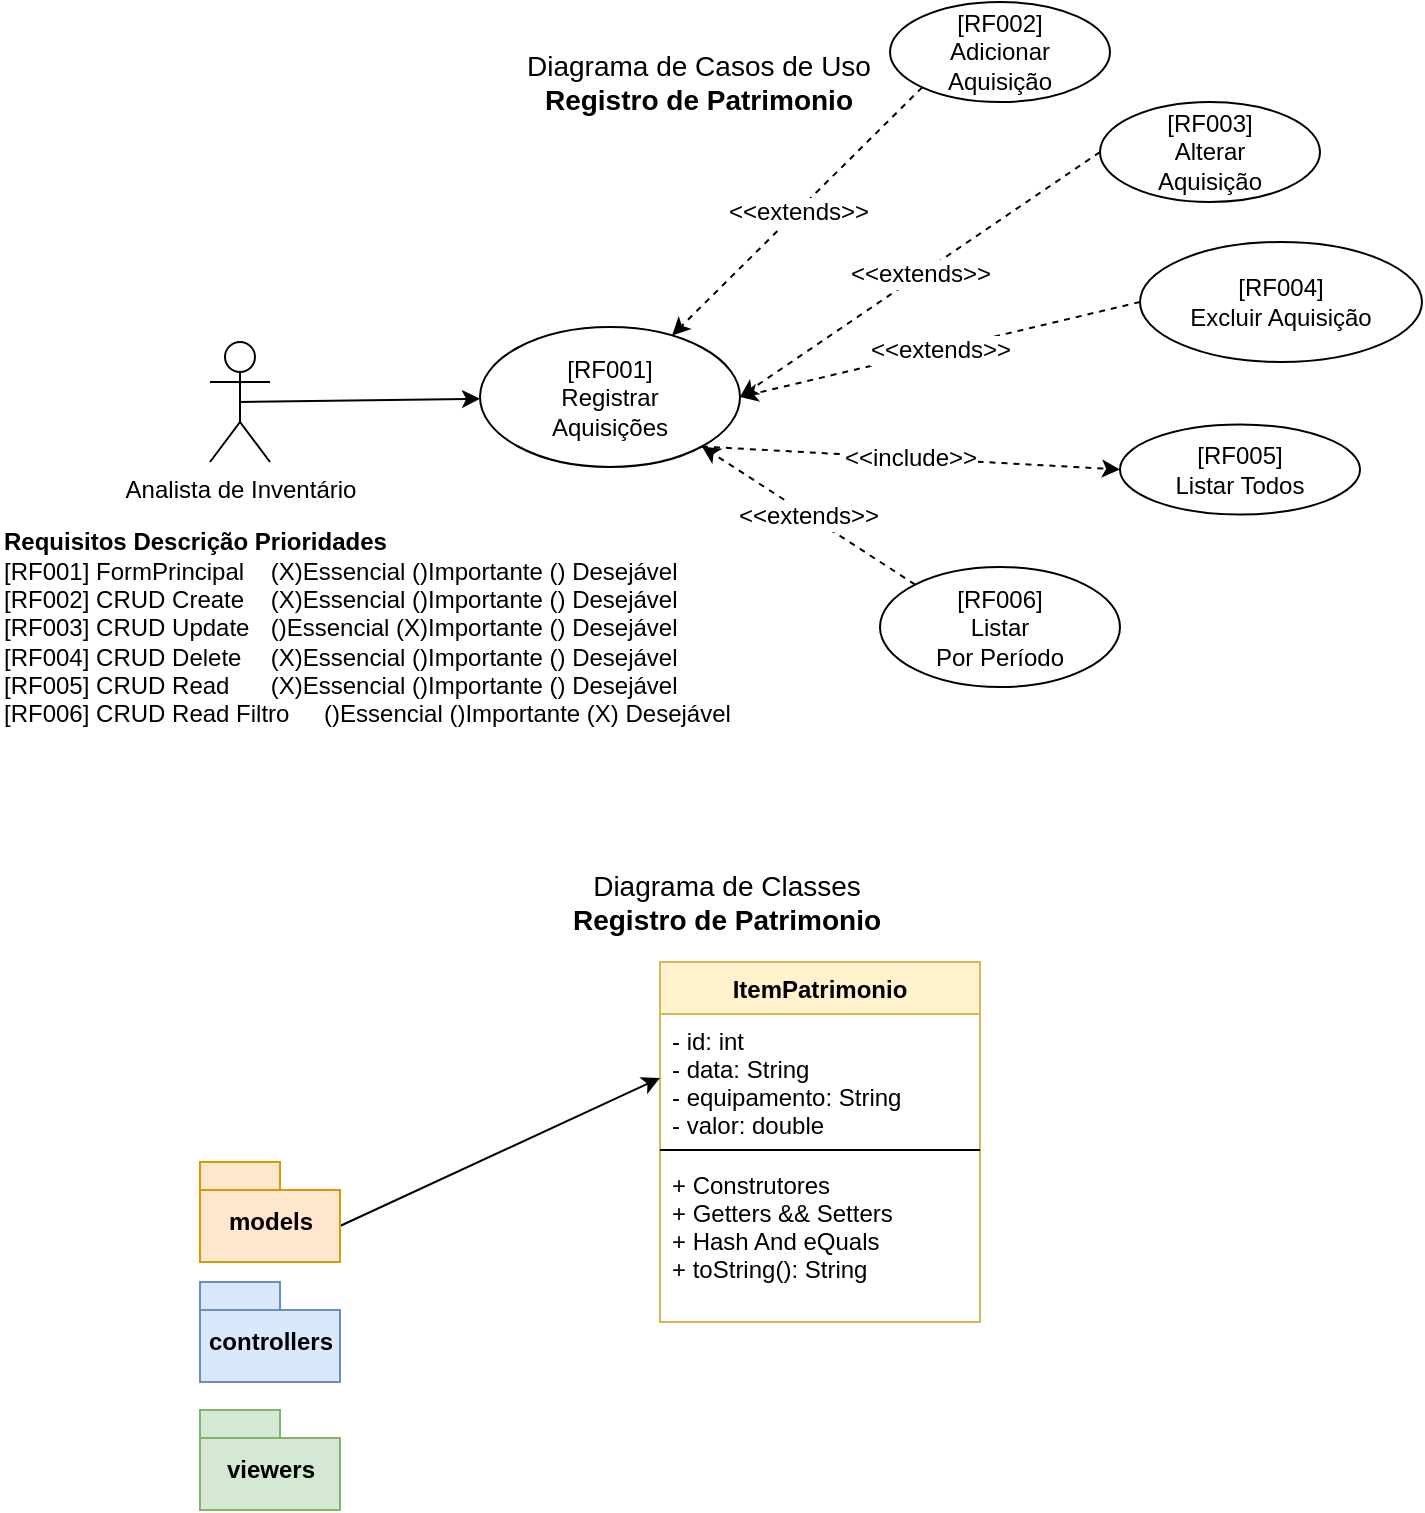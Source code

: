 <mxfile version="14.8.0" type="device"><diagram id="KyCV-o7bKq5-lI7oOPkM" name="Page-1"><mxGraphModel dx="813" dy="403" grid="1" gridSize="10" guides="1" tooltips="1" connect="1" arrows="1" fold="1" page="1" pageScale="1" pageWidth="827" pageHeight="1169" math="0" shadow="0"><root><mxCell id="0"/><mxCell id="1" parent="0"/><mxCell id="UZxMJ1Ae5GSh429aQFD_-1" value="Diagrama de Classes&lt;br style=&quot;font-size: 14px&quot;&gt;&lt;b style=&quot;font-size: 14px&quot;&gt;Registro de Patrimonio&lt;/b&gt;" style="text;html=1;strokeColor=none;fillColor=none;align=center;verticalAlign=middle;whiteSpace=wrap;rounded=0;fontSize=14;" parent="1" vertex="1"><mxGeometry x="348" y="490" width="191" height="20" as="geometry"/></mxCell><mxCell id="UZxMJ1Ae5GSh429aQFD_-2" value="ItemPatrimonio" style="swimlane;fontStyle=1;align=center;verticalAlign=top;childLayout=stackLayout;horizontal=1;startSize=26;horizontalStack=0;resizeParent=1;resizeParentMax=0;resizeLast=0;collapsible=1;marginBottom=0;fillColor=#fff2cc;strokeColor=#d6b656;" parent="1" vertex="1"><mxGeometry x="410" y="530" width="160" height="180" as="geometry"/></mxCell><mxCell id="UZxMJ1Ae5GSh429aQFD_-3" value="- id: int&#10;- data: String&#10;- equipamento: String&#10;- valor: double" style="text;strokeColor=none;fillColor=none;align=left;verticalAlign=top;spacingLeft=4;spacingRight=4;overflow=hidden;rotatable=0;points=[[0,0.5],[1,0.5]];portConstraint=eastwest;" parent="UZxMJ1Ae5GSh429aQFD_-2" vertex="1"><mxGeometry y="26" width="160" height="64" as="geometry"/></mxCell><mxCell id="UZxMJ1Ae5GSh429aQFD_-4" value="" style="line;strokeWidth=1;fillColor=none;align=left;verticalAlign=middle;spacingTop=-1;spacingLeft=3;spacingRight=3;rotatable=0;labelPosition=right;points=[];portConstraint=eastwest;" parent="UZxMJ1Ae5GSh429aQFD_-2" vertex="1"><mxGeometry y="90" width="160" height="8" as="geometry"/></mxCell><mxCell id="UZxMJ1Ae5GSh429aQFD_-5" value="+ Construtores&#10;+ Getters &amp;&amp; Setters&#10;+ Hash And eQuals&#10;+ toString(): String" style="text;strokeColor=none;fillColor=none;align=left;verticalAlign=top;spacingLeft=4;spacingRight=4;overflow=hidden;rotatable=0;points=[[0,0.5],[1,0.5]];portConstraint=eastwest;" parent="UZxMJ1Ae5GSh429aQFD_-2" vertex="1"><mxGeometry y="98" width="160" height="82" as="geometry"/></mxCell><mxCell id="UZxMJ1Ae5GSh429aQFD_-7" style="rounded=0;orthogonalLoop=1;jettySize=auto;html=1;exitX=0;exitY=0;exitDx=70;exitDy=32;exitPerimeter=0;entryX=0;entryY=0.5;entryDx=0;entryDy=0;" parent="1" source="UZxMJ1Ae5GSh429aQFD_-6" target="UZxMJ1Ae5GSh429aQFD_-3" edge="1"><mxGeometry relative="1" as="geometry"/></mxCell><mxCell id="UZxMJ1Ae5GSh429aQFD_-6" value="models" style="shape=folder;fontStyle=1;spacingTop=10;tabWidth=40;tabHeight=14;tabPosition=left;html=1;fillColor=#ffe6cc;strokeColor=#d79b00;" parent="1" vertex="1"><mxGeometry x="180" y="630" width="70" height="50" as="geometry"/></mxCell><mxCell id="UZxMJ1Ae5GSh429aQFD_-18" value="controllers" style="shape=folder;fontStyle=1;spacingTop=10;tabWidth=40;tabHeight=14;tabPosition=left;html=1;fillColor=#dae8fc;strokeColor=#6c8ebf;" parent="1" vertex="1"><mxGeometry x="180" y="690" width="70" height="50" as="geometry"/></mxCell><mxCell id="UZxMJ1Ae5GSh429aQFD_-26" value="viewers" style="shape=folder;fontStyle=1;spacingTop=10;tabWidth=40;tabHeight=14;tabPosition=left;html=1;fillColor=#d5e8d4;strokeColor=#82b366;" parent="1" vertex="1"><mxGeometry x="180" y="754" width="70" height="50" as="geometry"/></mxCell><mxCell id="UZxMJ1Ae5GSh429aQFD_-30" value="Diagrama de Casos de Uso&lt;br style=&quot;font-size: 14px&quot;&gt;&lt;b style=&quot;font-size: 14px&quot;&gt;Registro de Patrimonio&lt;/b&gt;" style="text;html=1;strokeColor=none;fillColor=none;align=center;verticalAlign=middle;whiteSpace=wrap;rounded=0;fontSize=14;" parent="1" vertex="1"><mxGeometry x="334" y="70" width="191" height="40" as="geometry"/></mxCell><mxCell id="UZxMJ1Ae5GSh429aQFD_-38" style="edgeStyle=none;rounded=0;orthogonalLoop=1;jettySize=auto;html=1;exitX=0.5;exitY=0.5;exitDx=0;exitDy=0;exitPerimeter=0;fontSize=12;" parent="1" source="UZxMJ1Ae5GSh429aQFD_-31" target="Yi0qUuuoa9lXf_7Ei-fq-1" edge="1"><mxGeometry relative="1" as="geometry"><mxPoint x="309" y="250" as="targetPoint"/></mxGeometry></mxCell><mxCell id="UZxMJ1Ae5GSh429aQFD_-31" value="Analista de Inventário" style="shape=umlActor;verticalLabelPosition=bottom;verticalAlign=top;html=1;fontSize=12;" parent="1" vertex="1"><mxGeometry x="185" y="220" width="30" height="60" as="geometry"/></mxCell><mxCell id="Yi0qUuuoa9lXf_7Ei-fq-1" value="[RF001]&lt;br&gt;Registrar&lt;br&gt;Aquisições" style="ellipse;whiteSpace=wrap;html=1;fontSize=12;align=center;" vertex="1" parent="1"><mxGeometry x="320" y="212.5" width="130" height="70" as="geometry"/></mxCell><mxCell id="Yi0qUuuoa9lXf_7Ei-fq-2" value="[RF002]&lt;br&gt;Adicionar&lt;br&gt;Aquisição" style="ellipse;whiteSpace=wrap;html=1;fontSize=12;align=center;" vertex="1" parent="1"><mxGeometry x="525" y="50" width="110" height="50" as="geometry"/></mxCell><mxCell id="Yi0qUuuoa9lXf_7Ei-fq-3" value="[RF004]&lt;br&gt;Excluir Aquisição" style="ellipse;whiteSpace=wrap;html=1;fontSize=12;align=center;" vertex="1" parent="1"><mxGeometry x="650" y="170" width="141" height="60" as="geometry"/></mxCell><mxCell id="Yi0qUuuoa9lXf_7Ei-fq-4" value="[RF003]&lt;br&gt;Alterar &lt;br&gt;Aquisição" style="ellipse;whiteSpace=wrap;html=1;fontSize=12;align=center;" vertex="1" parent="1"><mxGeometry x="630" y="100" width="110" height="50" as="geometry"/></mxCell><mxCell id="Yi0qUuuoa9lXf_7Ei-fq-5" value="&amp;lt;&amp;lt;extends&amp;gt;&amp;gt;" style="edgeStyle=none;rounded=0;orthogonalLoop=1;jettySize=auto;html=1;exitX=0;exitY=0.5;exitDx=0;exitDy=0;dashed=1;fontSize=12;entryX=1;entryY=0.5;entryDx=0;entryDy=0;" edge="1" parent="1" source="Yi0qUuuoa9lXf_7Ei-fq-4" target="Yi0qUuuoa9lXf_7Ei-fq-1"><mxGeometry relative="1" as="geometry"><mxPoint x="468" y="160" as="targetPoint"/></mxGeometry></mxCell><mxCell id="Yi0qUuuoa9lXf_7Ei-fq-6" value="[RF005]&lt;br&gt;Listar Todos" style="ellipse;whiteSpace=wrap;html=1;fontSize=12;align=center;" vertex="1" parent="1"><mxGeometry x="640" y="261.25" width="120" height="45" as="geometry"/></mxCell><mxCell id="Yi0qUuuoa9lXf_7Ei-fq-7" value="[RF006]&lt;br&gt;Listar&lt;br&gt;Por Período" style="ellipse;whiteSpace=wrap;html=1;fontSize=12;align=center;" vertex="1" parent="1"><mxGeometry x="520" y="332.5" width="120" height="60" as="geometry"/></mxCell><mxCell id="Yi0qUuuoa9lXf_7Ei-fq-8" value="&amp;lt;&amp;lt;extends&amp;gt;&amp;gt;" style="edgeStyle=none;rounded=0;orthogonalLoop=1;jettySize=auto;html=1;exitX=0;exitY=1;exitDx=0;exitDy=0;dashed=1;fontSize=12;" edge="1" parent="1" source="Yi0qUuuoa9lXf_7Ei-fq-2" target="Yi0qUuuoa9lXf_7Ei-fq-1"><mxGeometry relative="1" as="geometry"><mxPoint x="627.1" y="256.77" as="sourcePoint"/><mxPoint x="452.02" y="190.03" as="targetPoint"/></mxGeometry></mxCell><mxCell id="Yi0qUuuoa9lXf_7Ei-fq-10" value="&amp;lt;&amp;lt;extends&amp;gt;&amp;gt;" style="edgeStyle=none;rounded=0;orthogonalLoop=1;jettySize=auto;html=1;exitX=0;exitY=0.5;exitDx=0;exitDy=0;dashed=1;fontSize=12;entryX=1;entryY=0.5;entryDx=0;entryDy=0;" edge="1" parent="1" source="Yi0qUuuoa9lXf_7Ei-fq-3" target="Yi0qUuuoa9lXf_7Ei-fq-1"><mxGeometry relative="1" as="geometry"><mxPoint x="468" y="160" as="targetPoint"/></mxGeometry></mxCell><mxCell id="Yi0qUuuoa9lXf_7Ei-fq-11" value="&amp;lt;&amp;lt;include&amp;gt;&amp;gt;" style="edgeStyle=none;rounded=0;orthogonalLoop=1;jettySize=auto;html=1;exitX=1;exitY=1;exitDx=0;exitDy=0;entryX=0;entryY=0.5;entryDx=0;entryDy=0;fontSize=12;dashed=1;" edge="1" parent="1" source="Yi0qUuuoa9lXf_7Ei-fq-1" target="Yi0qUuuoa9lXf_7Ei-fq-6"><mxGeometry relative="1" as="geometry"/></mxCell><mxCell id="Yi0qUuuoa9lXf_7Ei-fq-12" value="&amp;lt;&amp;lt;extends&amp;gt;&amp;gt;" style="edgeStyle=none;rounded=0;orthogonalLoop=1;jettySize=auto;html=1;exitX=0;exitY=0;exitDx=0;exitDy=0;dashed=1;fontSize=12;entryX=1;entryY=1;entryDx=0;entryDy=0;" edge="1" parent="1" source="Yi0qUuuoa9lXf_7Ei-fq-7" target="Yi0qUuuoa9lXf_7Ei-fq-1"><mxGeometry relative="1" as="geometry"><mxPoint x="468" y="160" as="targetPoint"/></mxGeometry></mxCell><mxCell id="Yi0qUuuoa9lXf_7Ei-fq-13" value="&lt;b&gt;Requisitos&lt;span&gt;&#9;&lt;/span&gt;Descrição&lt;span&gt;&#9;&lt;/span&gt;Prioridades&lt;/b&gt;&lt;br&gt;[RF001]&lt;span&gt;&#9;&lt;/span&gt;FormPrincipal&lt;span style=&quot;white-space: pre&quot;&gt;&#9;&lt;/span&gt;(X)Essencial ()Importante () Desejável&lt;br&gt;&lt;span&gt;[RF002]&lt;span&gt;&#9;&lt;/span&gt;CRUD Create&lt;span style=&quot;white-space: pre&quot;&gt;&#9;&lt;/span&gt;&lt;/span&gt;&lt;span&gt;(X)Essencial ()Importante () Desejável&lt;/span&gt;&lt;br&gt;&lt;div&gt;&lt;span&gt;[RF003]&lt;span&gt;&#9;&lt;/span&gt;CRUD Update&lt;span style=&quot;white-space: pre&quot;&gt;&#9;&lt;/span&gt;&lt;/span&gt;&lt;span&gt;()Essencial (X)Importante () Desejável&lt;/span&gt;&lt;/div&gt;[RF004]&lt;span&gt;&#9;&lt;/span&gt;CRUD Delete&lt;span style=&quot;white-space: pre&quot;&gt;&#9;&lt;/span&gt;(X)Essencial ()Importante () Desejável&lt;br&gt;[RF005]&lt;span&gt;&#9;&lt;/span&gt;CRUD Read&lt;span style=&quot;white-space: pre&quot;&gt;&#9;&lt;/span&gt;(X)Essencial ()Importante () Desejável&lt;br&gt;[RF006]&lt;span&gt;&#9;&lt;/span&gt;CRUD Read Filtro&lt;span style=&quot;white-space: pre&quot;&gt;&#9;&lt;/span&gt;()Essencial ()Importante (X) Desejável" style="text;html=1;strokeColor=none;fillColor=none;align=left;verticalAlign=middle;whiteSpace=wrap;rounded=0;" vertex="1" parent="1"><mxGeometry x="80" y="306.25" width="370" height="112.5" as="geometry"/></mxCell></root></mxGraphModel></diagram></mxfile>